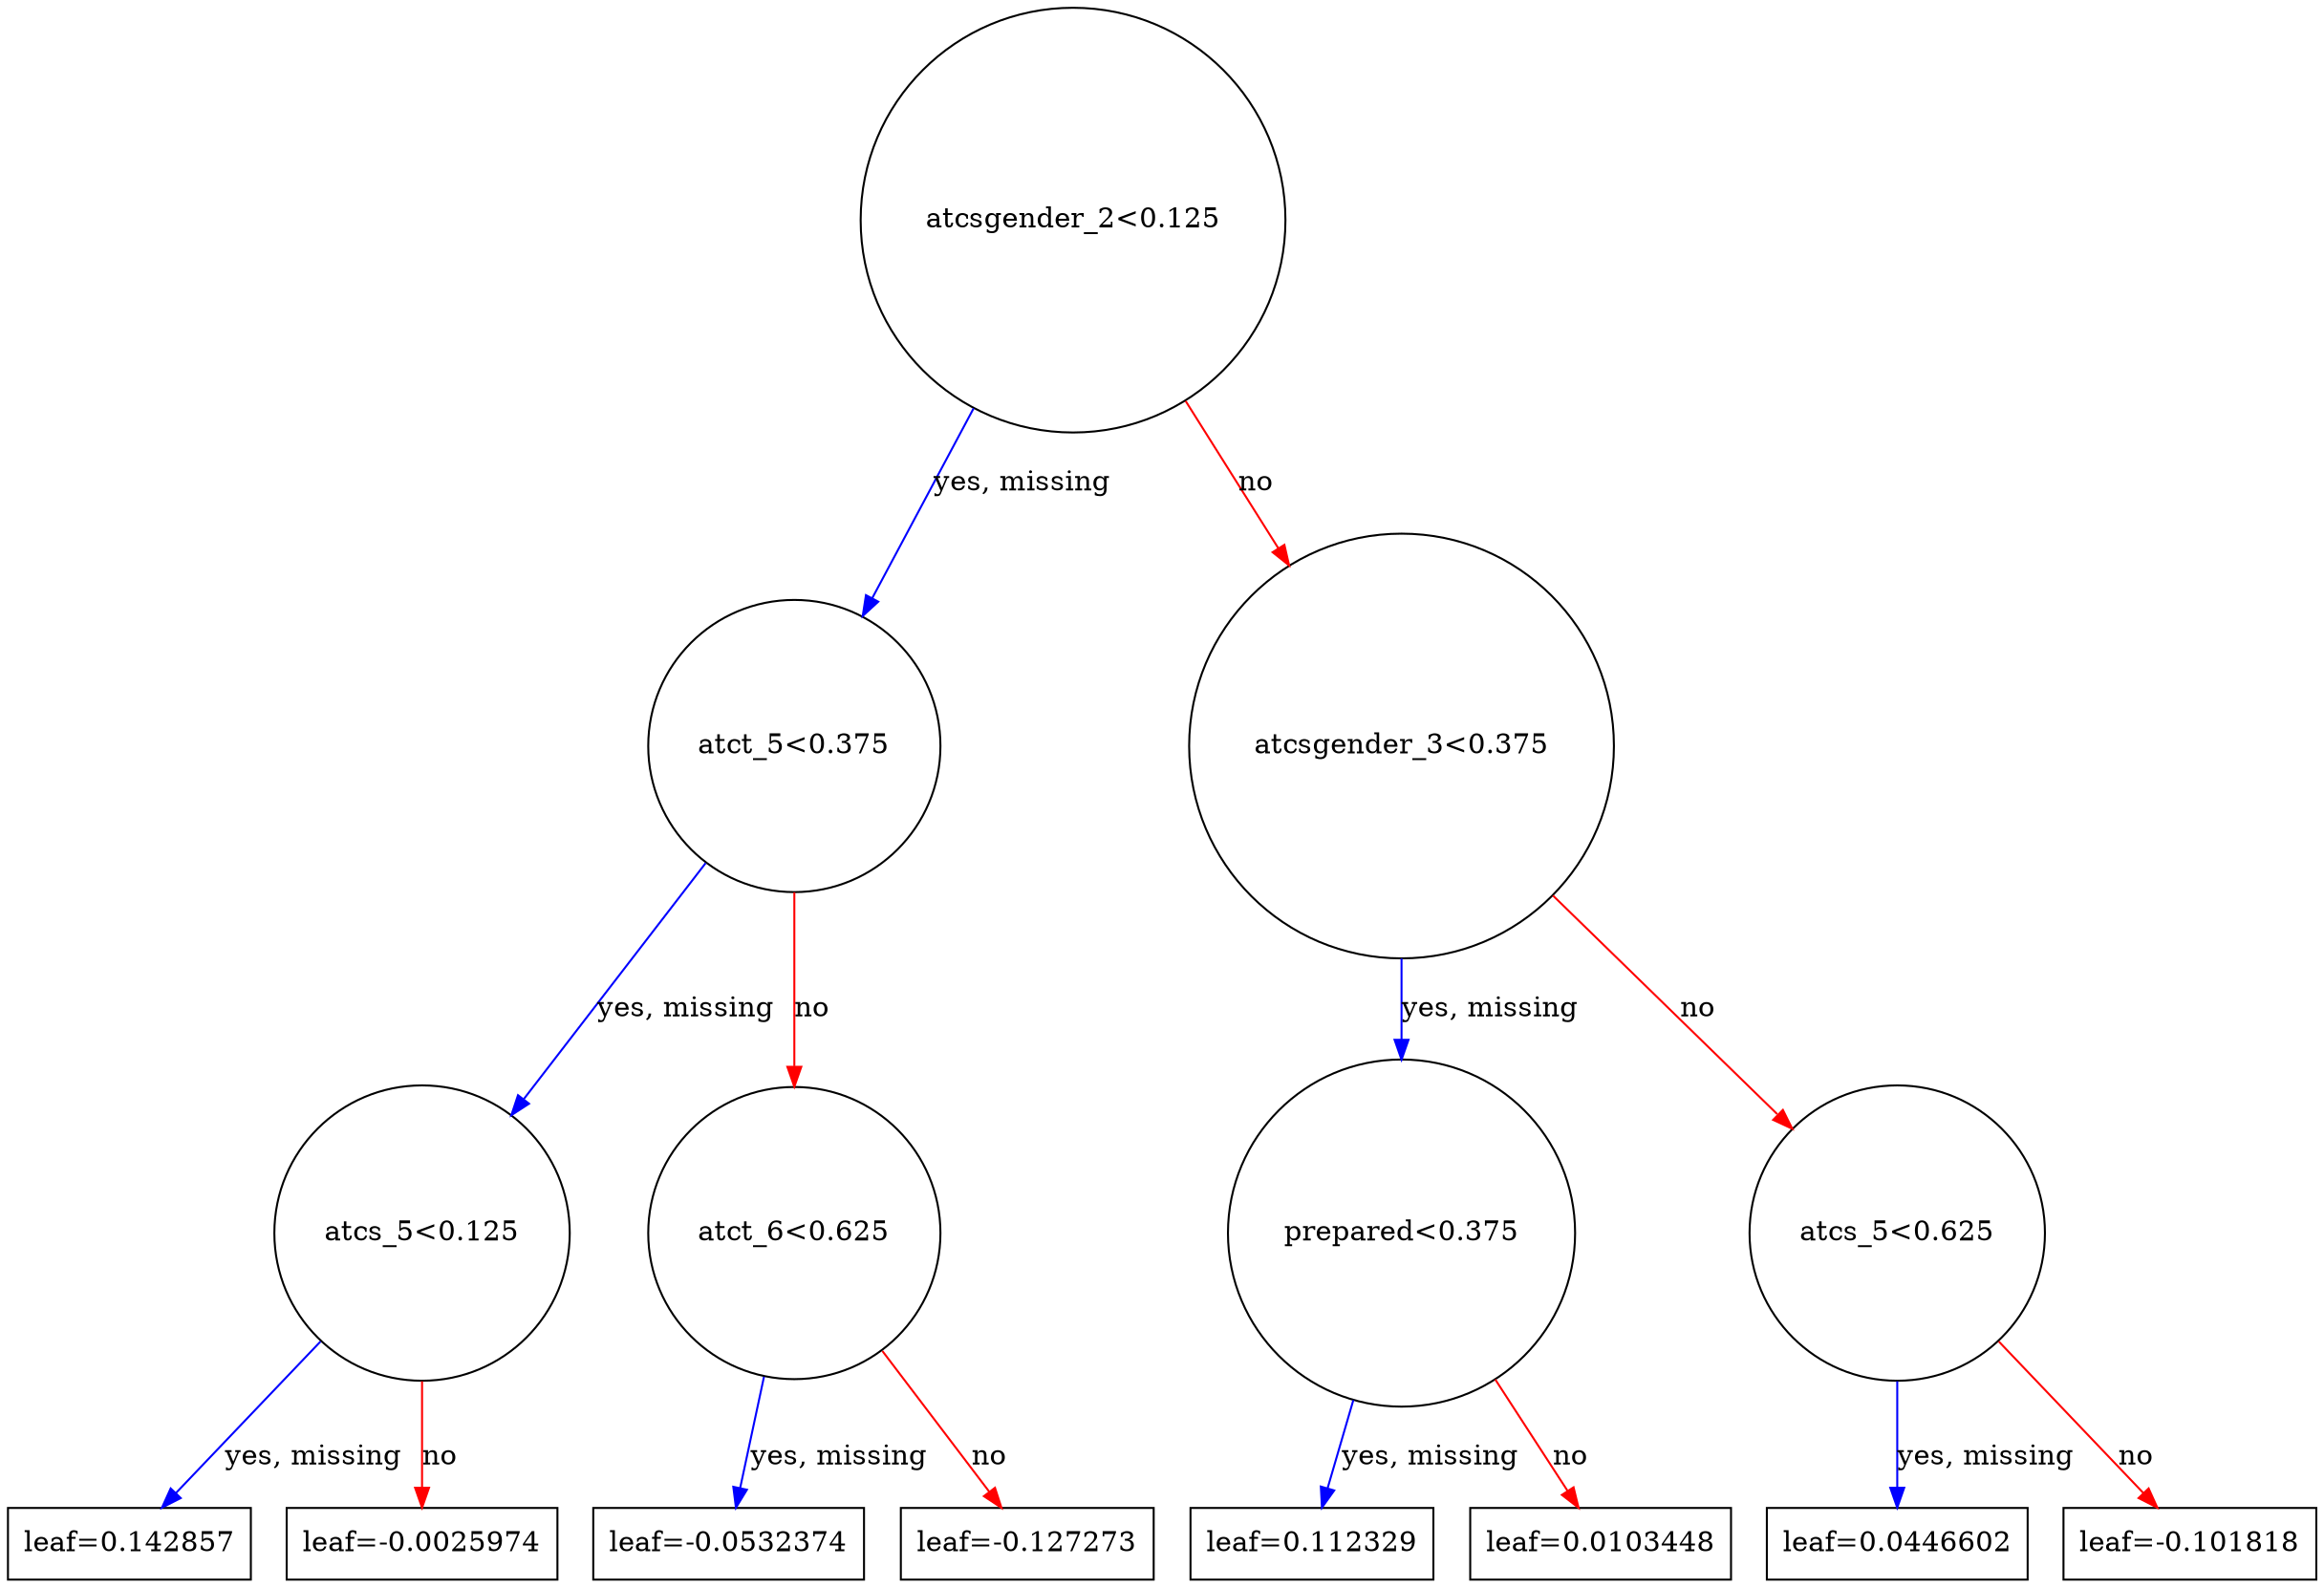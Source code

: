 digraph {
	graph [rankdir=UT]
		0 [label="atcsgender_2<0.125" shape=circle]
			0 -> 1 [label="yes, missing" color="#0000FF"]
			0 -> 2 [label=no color="#FF0000"]
		1 [label="atct_5<0.375" shape=circle]
			1 -> 3 [label="yes, missing" color="#0000FF"]
			1 -> 4 [label=no color="#FF0000"]
		3 [label="atcs_5<0.125" shape=circle]
			3 -> 7 [label="yes, missing" color="#0000FF"]
			3 -> 8 [label=no color="#FF0000"]
		7 [label="leaf=0.142857" shape=box]
		8 [label="leaf=-0.0025974" shape=box]
		4 [label="atct_6<0.625" shape=circle]
			4 -> 9 [label="yes, missing" color="#0000FF"]
			4 -> 10 [label=no color="#FF0000"]
		9 [label="leaf=-0.0532374" shape=box]
		10 [label="leaf=-0.127273" shape=box]
		2 [label="atcsgender_3<0.375" shape=circle]
			2 -> 5 [label="yes, missing" color="#0000FF"]
			2 -> 6 [label=no color="#FF0000"]
		5 [label="prepared<0.375" shape=circle]
			5 -> 11 [label="yes, missing" color="#0000FF"]
			5 -> 12 [label=no color="#FF0000"]
		11 [label="leaf=0.112329" shape=box]
		12 [label="leaf=0.0103448" shape=box]
		6 [label="atcs_5<0.625" shape=circle]
			6 -> 13 [label="yes, missing" color="#0000FF"]
			6 -> 14 [label=no color="#FF0000"]
		13 [label="leaf=0.0446602" shape=box]
		14 [label="leaf=-0.101818" shape=box]
}